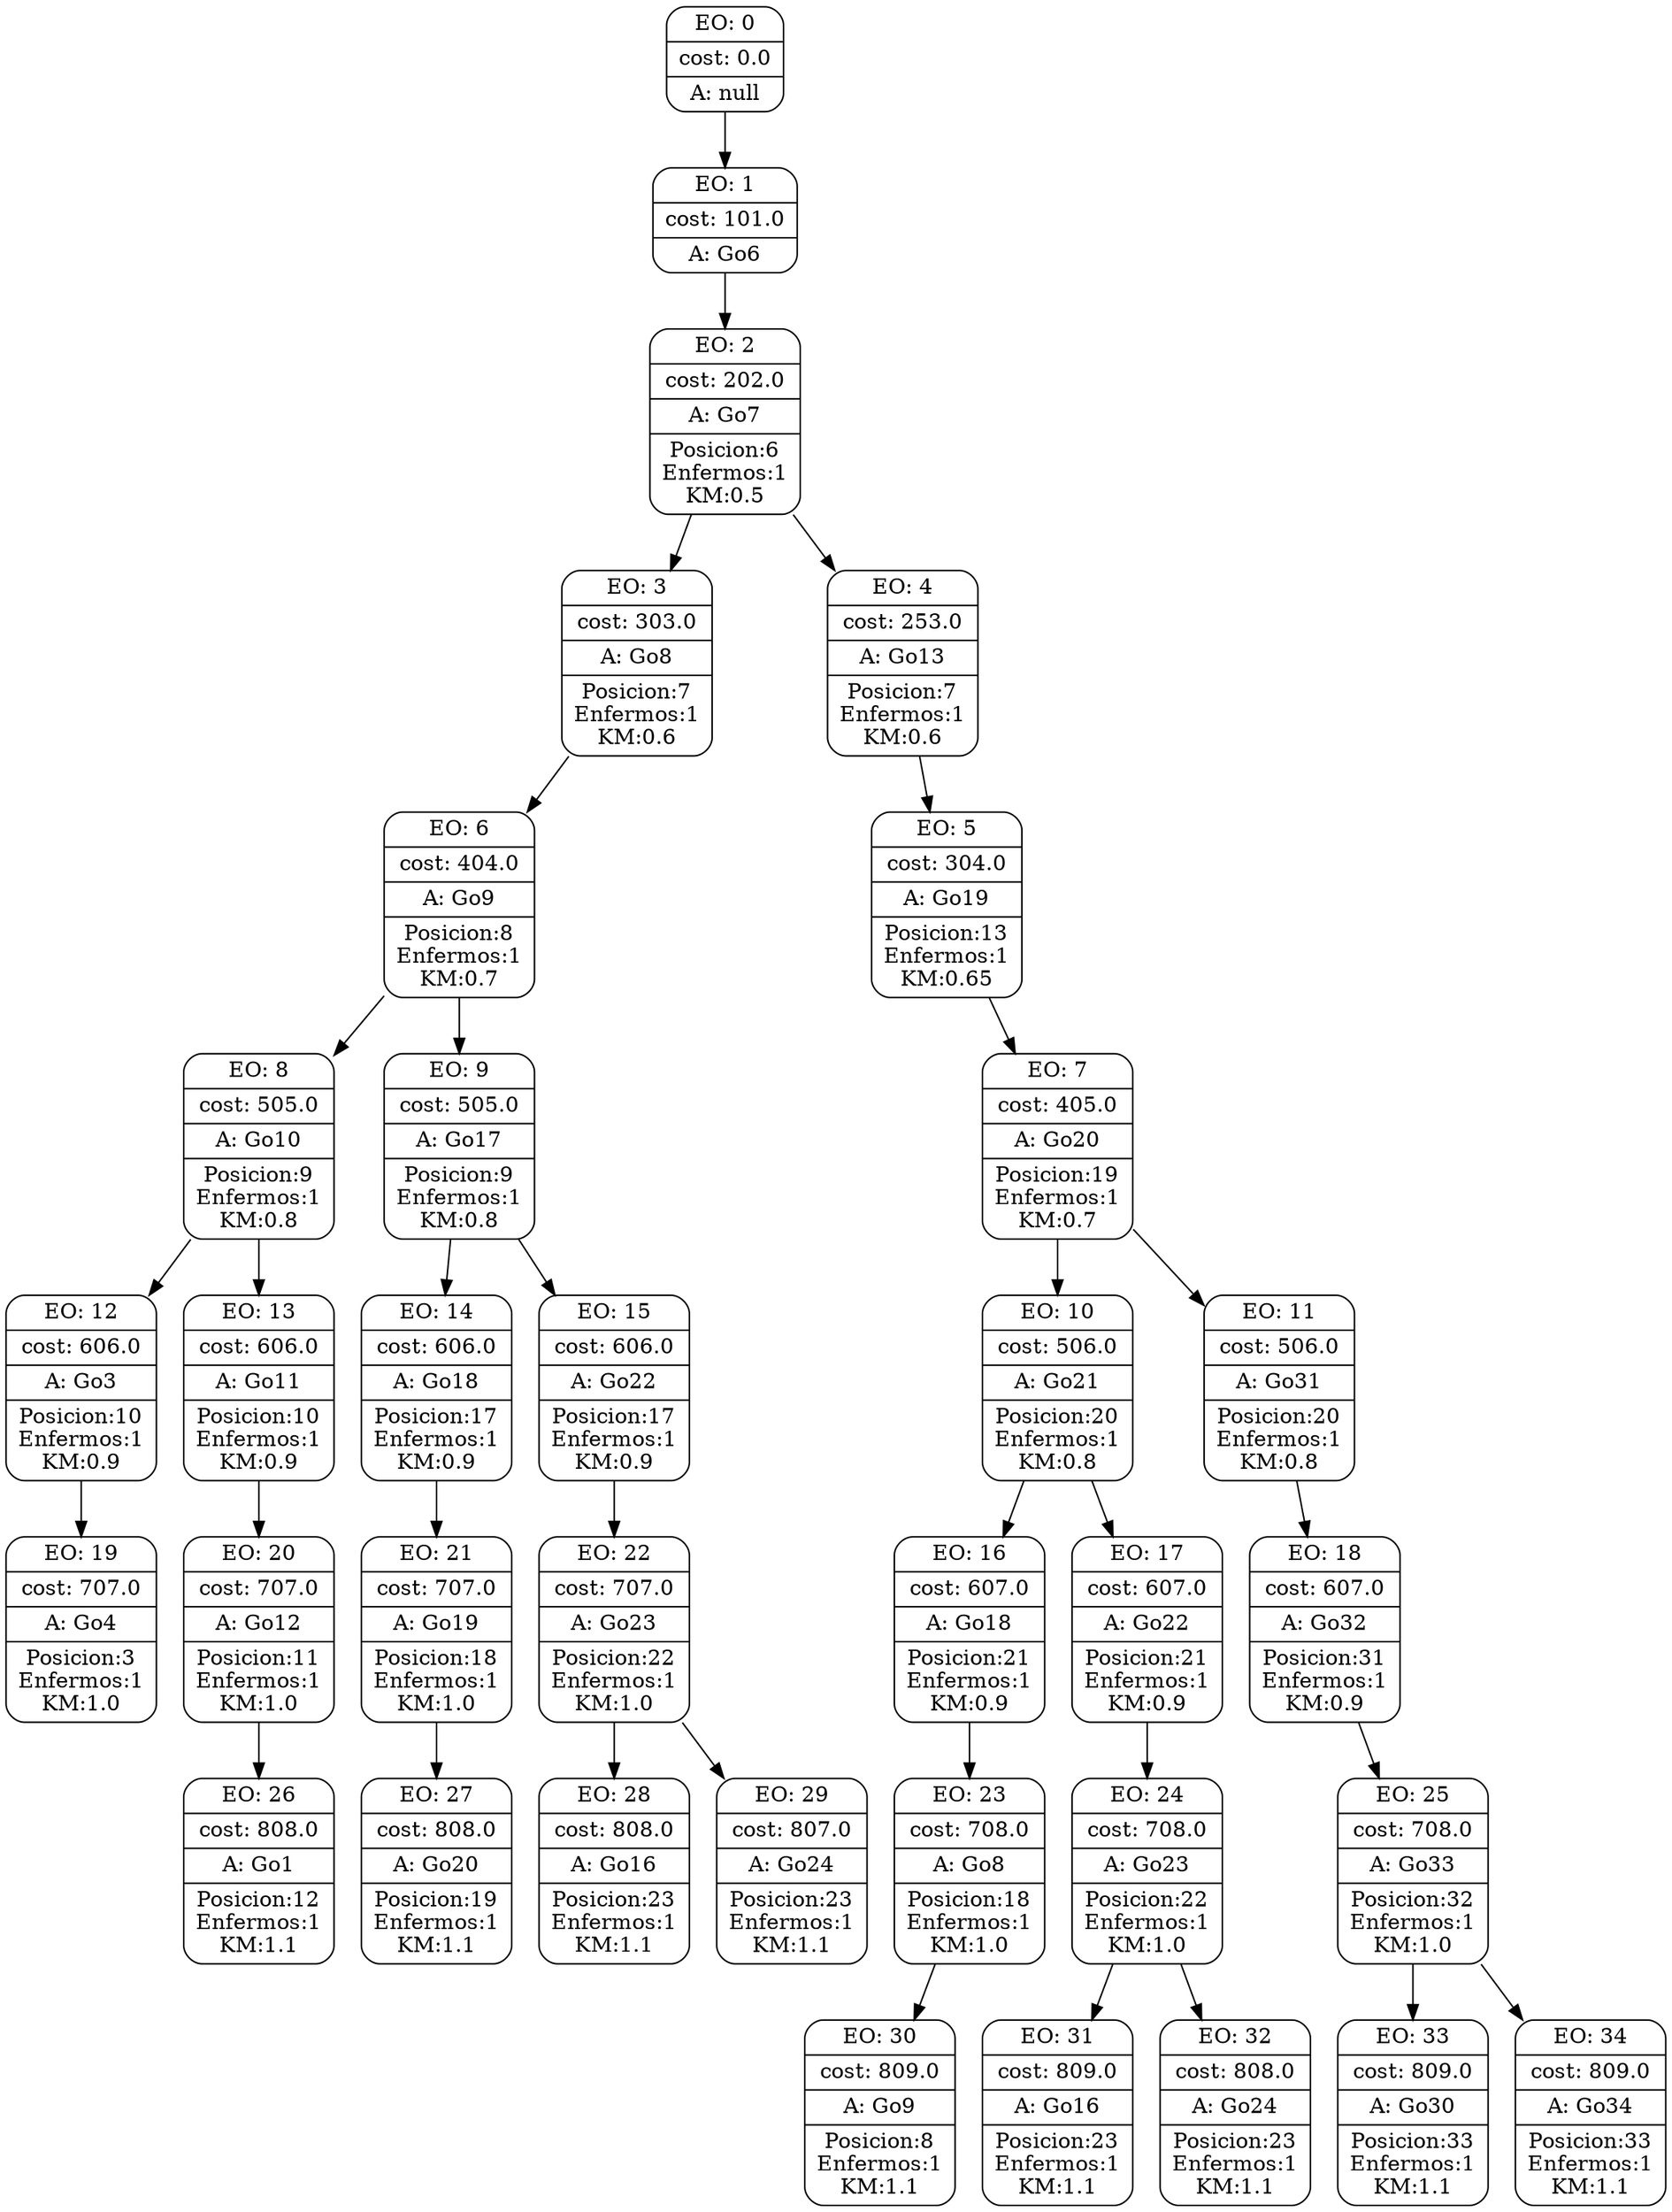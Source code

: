 digraph g {
node [shape = Mrecord];
nodo0[label="{EO: 0|cost: 0.0|A: null}"]
nodo1[label="{EO: 1|cost: 101.0|A: Go6}"]
nodo2[label="{EO: 2|cost: 202.0|A: Go7|Posicion:6
\nEnfermos:1
\nKM:0.5}"]
nodo3[label="{EO: 3|cost: 303.0|A: Go8|Posicion:7
\nEnfermos:1
\nKM:0.6}"]
nodo6[label="{EO: 6|cost: 404.0|A: Go9|Posicion:8
\nEnfermos:1
\nKM:0.7}"]
nodo8[label="{EO: 8|cost: 505.0|A: Go10|Posicion:9
\nEnfermos:1
\nKM:0.8}"]
nodo12[label="{EO: 12|cost: 606.0|A: Go3|Posicion:10
\nEnfermos:1
\nKM:0.9}"]
nodo19[label="{EO: 19|cost: 707.0|A: Go4|Posicion:3
\nEnfermos:1
\nKM:1.0}"]

nodo12 -> nodo19;

nodo8 -> nodo12;
nodo13[label="{EO: 13|cost: 606.0|A: Go11|Posicion:10
\nEnfermos:1
\nKM:0.9}"]
nodo20[label="{EO: 20|cost: 707.0|A: Go12|Posicion:11
\nEnfermos:1
\nKM:1.0}"]
nodo26[label="{EO: 26|cost: 808.0|A: Go1|Posicion:12
\nEnfermos:1
\nKM:1.1}"]

nodo20 -> nodo26;

nodo13 -> nodo20;

nodo8 -> nodo13;

nodo6 -> nodo8;
nodo9[label="{EO: 9|cost: 505.0|A: Go17|Posicion:9
\nEnfermos:1
\nKM:0.8}"]
nodo14[label="{EO: 14|cost: 606.0|A: Go18|Posicion:17
\nEnfermos:1
\nKM:0.9}"]
nodo21[label="{EO: 21|cost: 707.0|A: Go19|Posicion:18
\nEnfermos:1
\nKM:1.0}"]
nodo27[label="{EO: 27|cost: 808.0|A: Go20|Posicion:19
\nEnfermos:1
\nKM:1.1}"]

nodo21 -> nodo27;

nodo14 -> nodo21;

nodo9 -> nodo14;
nodo15[label="{EO: 15|cost: 606.0|A: Go22|Posicion:17
\nEnfermos:1
\nKM:0.9}"]
nodo22[label="{EO: 22|cost: 707.0|A: Go23|Posicion:22
\nEnfermos:1
\nKM:1.0}"]
nodo28[label="{EO: 28|cost: 808.0|A: Go16|Posicion:23
\nEnfermos:1
\nKM:1.1}"]

nodo22 -> nodo28;
nodo29[label="{EO: 29|cost: 807.0|A: Go24|Posicion:23
\nEnfermos:1
\nKM:1.1}"]

nodo22 -> nodo29;

nodo15 -> nodo22;

nodo9 -> nodo15;

nodo6 -> nodo9;

nodo3 -> nodo6;

nodo2 -> nodo3;
nodo4[label="{EO: 4|cost: 253.0|A: Go13|Posicion:7
\nEnfermos:1
\nKM:0.6}"]
nodo5[label="{EO: 5|cost: 304.0|A: Go19|Posicion:13
\nEnfermos:1
\nKM:0.65}"]
nodo7[label="{EO: 7|cost: 405.0|A: Go20|Posicion:19
\nEnfermos:1
\nKM:0.7}"]
nodo10[label="{EO: 10|cost: 506.0|A: Go21|Posicion:20
\nEnfermos:1
\nKM:0.8}"]
nodo16[label="{EO: 16|cost: 607.0|A: Go18|Posicion:21
\nEnfermos:1
\nKM:0.9}"]
nodo23[label="{EO: 23|cost: 708.0|A: Go8|Posicion:18
\nEnfermos:1
\nKM:1.0}"]
nodo30[label="{EO: 30|cost: 809.0|A: Go9|Posicion:8
\nEnfermos:1
\nKM:1.1}"]

nodo23 -> nodo30;

nodo16 -> nodo23;

nodo10 -> nodo16;
nodo17[label="{EO: 17|cost: 607.0|A: Go22|Posicion:21
\nEnfermos:1
\nKM:0.9}"]
nodo24[label="{EO: 24|cost: 708.0|A: Go23|Posicion:22
\nEnfermos:1
\nKM:1.0}"]
nodo31[label="{EO: 31|cost: 809.0|A: Go16|Posicion:23
\nEnfermos:1
\nKM:1.1}"]

nodo24 -> nodo31;
nodo32[label="{EO: 32|cost: 808.0|A: Go24|Posicion:23
\nEnfermos:1
\nKM:1.1}"]

nodo24 -> nodo32;

nodo17 -> nodo24;

nodo10 -> nodo17;

nodo7 -> nodo10;
nodo11[label="{EO: 11|cost: 506.0|A: Go31|Posicion:20
\nEnfermos:1
\nKM:0.8}"]
nodo18[label="{EO: 18|cost: 607.0|A: Go32|Posicion:31
\nEnfermos:1
\nKM:0.9}"]
nodo25[label="{EO: 25|cost: 708.0|A: Go33|Posicion:32
\nEnfermos:1
\nKM:1.0}"]
nodo33[label="{EO: 33|cost: 809.0|A: Go30|Posicion:33
\nEnfermos:1
\nKM:1.1}"]

nodo25 -> nodo33;
nodo34[label="{EO: 34|cost: 809.0|A: Go34|Posicion:33
\nEnfermos:1
\nKM:1.1}"]

nodo25 -> nodo34;

nodo18 -> nodo25;

nodo11 -> nodo18;

nodo7 -> nodo11;

nodo5 -> nodo7;

nodo4 -> nodo5;

nodo2 -> nodo4;

nodo1 -> nodo2;

nodo0 -> nodo1;


}